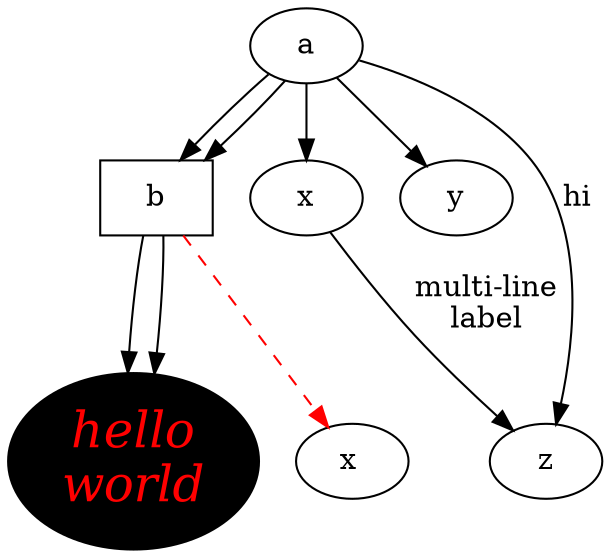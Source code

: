digraph test3 {
       a -> b -> c;
       a -> {x y};
       b [shape=box];
       c [label="hello\nworld",color=ːblue,fontsize=24,
            fontname="Palatino-Italic",fontcolor=red,style=filled];
       a -> z [label="hi", weight=1];
       a -> b -> c;
       x -> z [label="multi-line\nlabel"];
       edge [style=dashed,color=red];
       b -> x ;
       {rank=same; b x}
}

